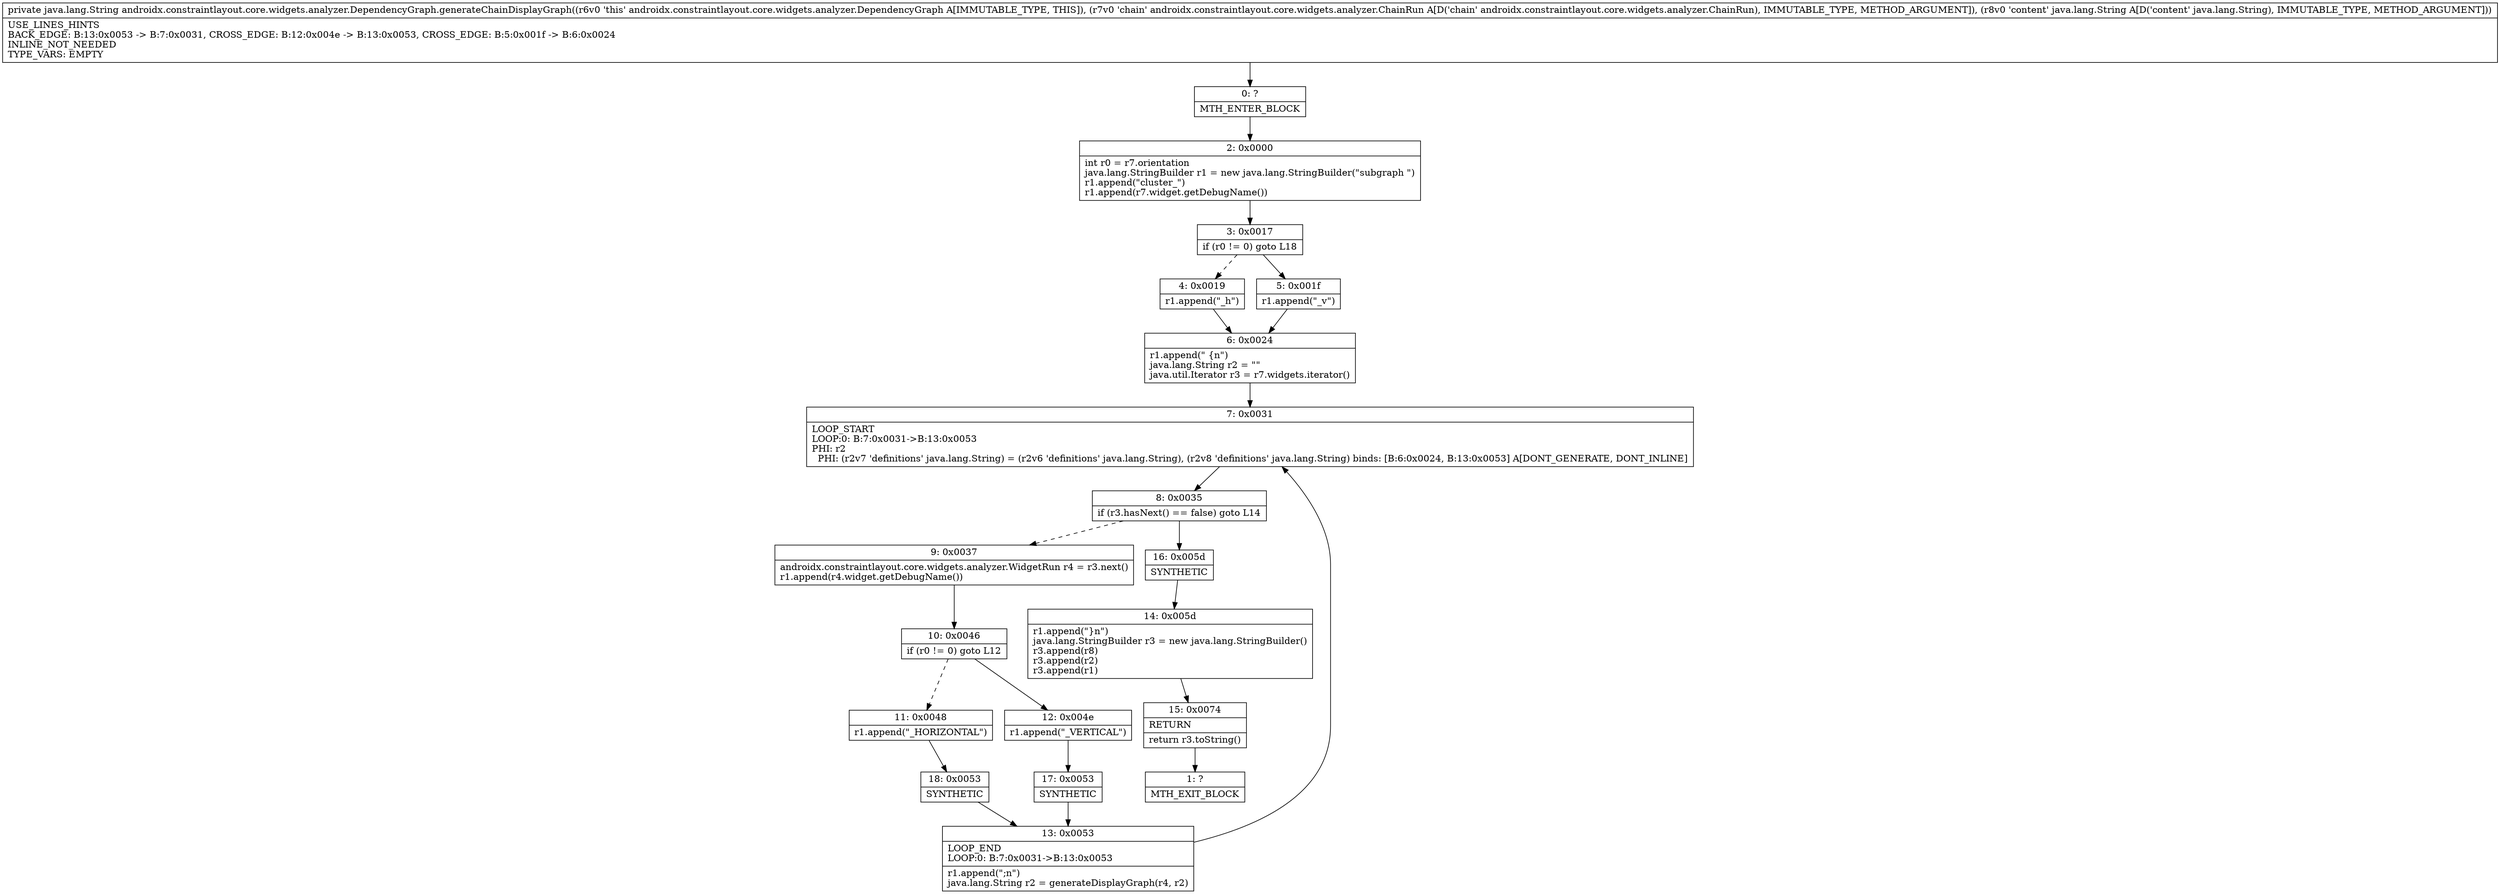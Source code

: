 digraph "CFG forandroidx.constraintlayout.core.widgets.analyzer.DependencyGraph.generateChainDisplayGraph(Landroidx\/constraintlayout\/core\/widgets\/analyzer\/ChainRun;Ljava\/lang\/String;)Ljava\/lang\/String;" {
Node_0 [shape=record,label="{0\:\ ?|MTH_ENTER_BLOCK\l}"];
Node_2 [shape=record,label="{2\:\ 0x0000|int r0 = r7.orientation\ljava.lang.StringBuilder r1 = new java.lang.StringBuilder(\"subgraph \")\lr1.append(\"cluster_\")\lr1.append(r7.widget.getDebugName())\l}"];
Node_3 [shape=record,label="{3\:\ 0x0017|if (r0 != 0) goto L18\l}"];
Node_4 [shape=record,label="{4\:\ 0x0019|r1.append(\"_h\")\l}"];
Node_6 [shape=record,label="{6\:\ 0x0024|r1.append(\" \{n\")\ljava.lang.String r2 = \"\"\ljava.util.Iterator r3 = r7.widgets.iterator()\l}"];
Node_7 [shape=record,label="{7\:\ 0x0031|LOOP_START\lLOOP:0: B:7:0x0031\-\>B:13:0x0053\lPHI: r2 \l  PHI: (r2v7 'definitions' java.lang.String) = (r2v6 'definitions' java.lang.String), (r2v8 'definitions' java.lang.String) binds: [B:6:0x0024, B:13:0x0053] A[DONT_GENERATE, DONT_INLINE]\l}"];
Node_8 [shape=record,label="{8\:\ 0x0035|if (r3.hasNext() == false) goto L14\l}"];
Node_9 [shape=record,label="{9\:\ 0x0037|androidx.constraintlayout.core.widgets.analyzer.WidgetRun r4 = r3.next()\lr1.append(r4.widget.getDebugName())\l}"];
Node_10 [shape=record,label="{10\:\ 0x0046|if (r0 != 0) goto L12\l}"];
Node_11 [shape=record,label="{11\:\ 0x0048|r1.append(\"_HORIZONTAL\")\l}"];
Node_18 [shape=record,label="{18\:\ 0x0053|SYNTHETIC\l}"];
Node_13 [shape=record,label="{13\:\ 0x0053|LOOP_END\lLOOP:0: B:7:0x0031\-\>B:13:0x0053\l|r1.append(\";n\")\ljava.lang.String r2 = generateDisplayGraph(r4, r2)\l}"];
Node_12 [shape=record,label="{12\:\ 0x004e|r1.append(\"_VERTICAL\")\l}"];
Node_17 [shape=record,label="{17\:\ 0x0053|SYNTHETIC\l}"];
Node_16 [shape=record,label="{16\:\ 0x005d|SYNTHETIC\l}"];
Node_14 [shape=record,label="{14\:\ 0x005d|r1.append(\"\}n\")\ljava.lang.StringBuilder r3 = new java.lang.StringBuilder()\lr3.append(r8)\lr3.append(r2)\lr3.append(r1)\l}"];
Node_15 [shape=record,label="{15\:\ 0x0074|RETURN\l|return r3.toString()\l}"];
Node_1 [shape=record,label="{1\:\ ?|MTH_EXIT_BLOCK\l}"];
Node_5 [shape=record,label="{5\:\ 0x001f|r1.append(\"_v\")\l}"];
MethodNode[shape=record,label="{private java.lang.String androidx.constraintlayout.core.widgets.analyzer.DependencyGraph.generateChainDisplayGraph((r6v0 'this' androidx.constraintlayout.core.widgets.analyzer.DependencyGraph A[IMMUTABLE_TYPE, THIS]), (r7v0 'chain' androidx.constraintlayout.core.widgets.analyzer.ChainRun A[D('chain' androidx.constraintlayout.core.widgets.analyzer.ChainRun), IMMUTABLE_TYPE, METHOD_ARGUMENT]), (r8v0 'content' java.lang.String A[D('content' java.lang.String), IMMUTABLE_TYPE, METHOD_ARGUMENT]))  | USE_LINES_HINTS\lBACK_EDGE: B:13:0x0053 \-\> B:7:0x0031, CROSS_EDGE: B:12:0x004e \-\> B:13:0x0053, CROSS_EDGE: B:5:0x001f \-\> B:6:0x0024\lINLINE_NOT_NEEDED\lTYPE_VARS: EMPTY\l}"];
MethodNode -> Node_0;Node_0 -> Node_2;
Node_2 -> Node_3;
Node_3 -> Node_4[style=dashed];
Node_3 -> Node_5;
Node_4 -> Node_6;
Node_6 -> Node_7;
Node_7 -> Node_8;
Node_8 -> Node_9[style=dashed];
Node_8 -> Node_16;
Node_9 -> Node_10;
Node_10 -> Node_11[style=dashed];
Node_10 -> Node_12;
Node_11 -> Node_18;
Node_18 -> Node_13;
Node_13 -> Node_7;
Node_12 -> Node_17;
Node_17 -> Node_13;
Node_16 -> Node_14;
Node_14 -> Node_15;
Node_15 -> Node_1;
Node_5 -> Node_6;
}

